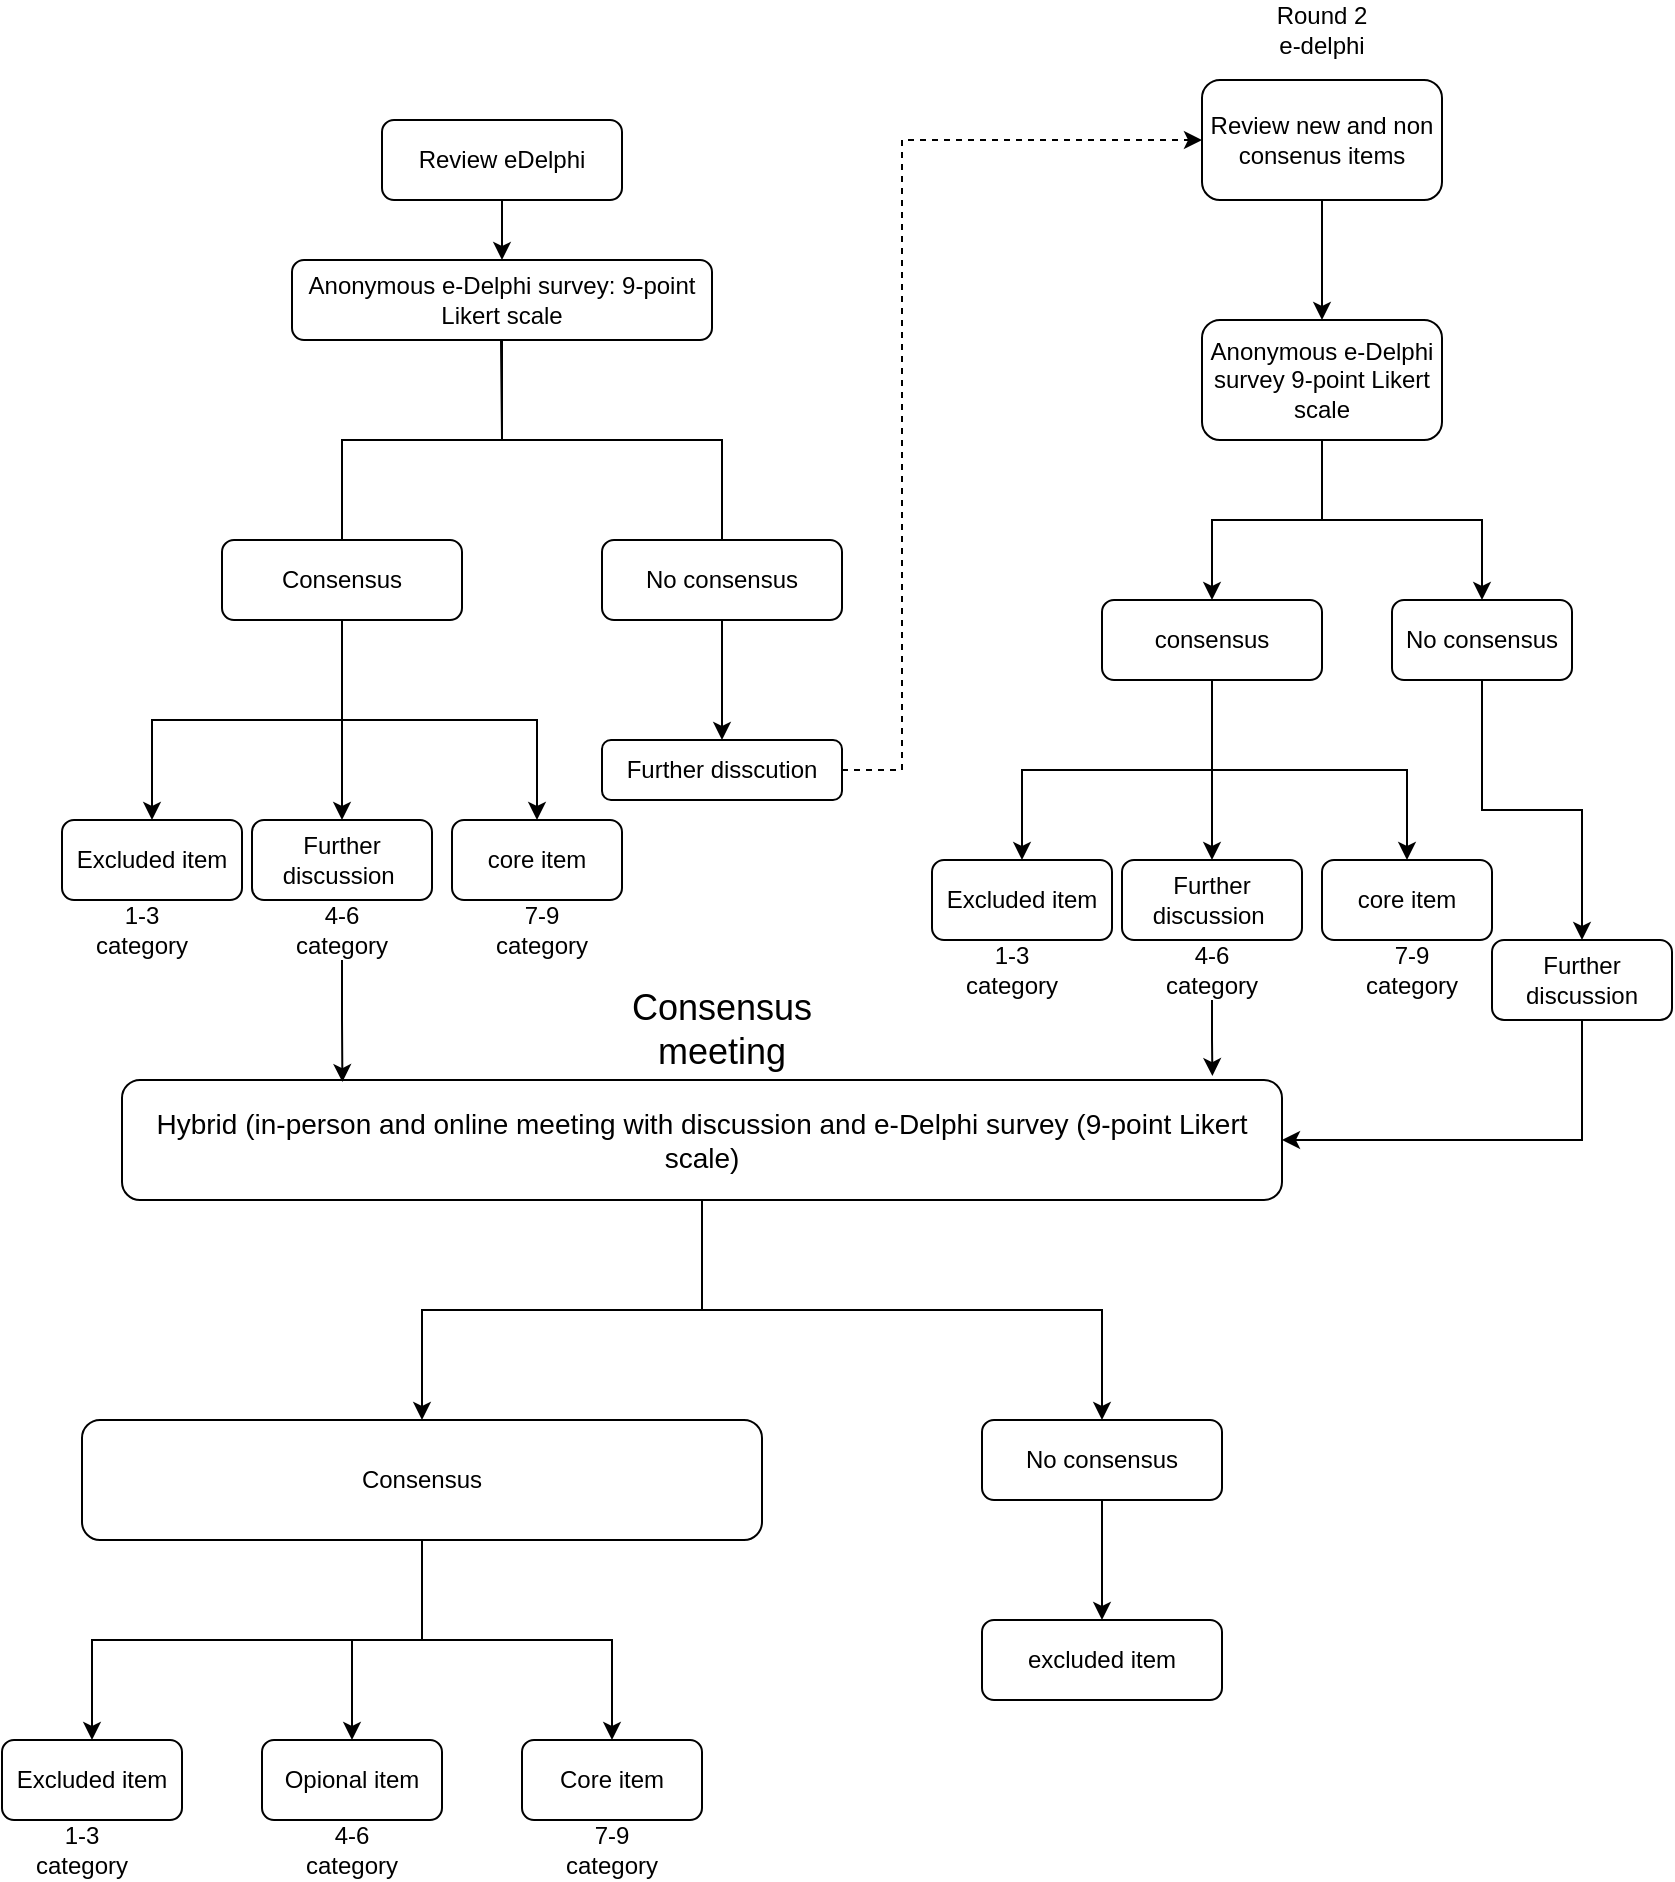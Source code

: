 <mxfile version="22.0.3" type="device">
  <diagram id="C5RBs43oDa-KdzZeNtuy" name="Page-1">
    <mxGraphModel dx="1812" dy="974" grid="1" gridSize="10" guides="1" tooltips="1" connect="1" arrows="1" fold="1" page="1" pageScale="1" pageWidth="850" pageHeight="1100" math="0" shadow="0">
      <root>
        <mxCell id="WIyWlLk6GJQsqaUBKTNV-0" />
        <mxCell id="WIyWlLk6GJQsqaUBKTNV-1" parent="WIyWlLk6GJQsqaUBKTNV-0" />
        <mxCell id="1AGpM3HlhtMT_DyU8kE3-12" style="edgeStyle=orthogonalEdgeStyle;rounded=0;orthogonalLoop=1;jettySize=auto;html=1;entryX=0.5;entryY=0;entryDx=0;entryDy=0;" edge="1" parent="WIyWlLk6GJQsqaUBKTNV-1" source="WIyWlLk6GJQsqaUBKTNV-3" target="0Jxxm2ywJmRgCIR1YkOT-1">
          <mxGeometry relative="1" as="geometry" />
        </mxCell>
        <mxCell id="WIyWlLk6GJQsqaUBKTNV-3" value="Review eDelphi" style="rounded=1;whiteSpace=wrap;html=1;fontSize=12;glass=0;strokeWidth=1;shadow=0;" parent="WIyWlLk6GJQsqaUBKTNV-1" vertex="1">
          <mxGeometry x="160" y="80" width="120" height="40" as="geometry" />
        </mxCell>
        <mxCell id="0Jxxm2ywJmRgCIR1YkOT-1" value="Anonymous e-Delphi survey: 9-point Likert scale" style="rounded=1;whiteSpace=wrap;html=1;fontSize=12;glass=0;strokeWidth=1;shadow=0;" parent="WIyWlLk6GJQsqaUBKTNV-1" vertex="1">
          <mxGeometry x="115" y="150" width="210" height="40" as="geometry" />
        </mxCell>
        <mxCell id="0Jxxm2ywJmRgCIR1YkOT-2" value="" style="endArrow=none;html=1;rounded=0;exitX=0.5;exitY=0;exitDx=0;exitDy=0;" parent="WIyWlLk6GJQsqaUBKTNV-1" edge="1" source="0Jxxm2ywJmRgCIR1YkOT-6">
          <mxGeometry width="50" height="50" relative="1" as="geometry">
            <mxPoint x="50" y="200" as="sourcePoint" />
            <mxPoint x="219.5" y="190" as="targetPoint" />
            <Array as="points">
              <mxPoint x="140" y="240" />
              <mxPoint x="220" y="240" />
            </Array>
          </mxGeometry>
        </mxCell>
        <mxCell id="1AGpM3HlhtMT_DyU8kE3-3" value="" style="edgeStyle=orthogonalEdgeStyle;rounded=0;orthogonalLoop=1;jettySize=auto;html=1;entryX=0.5;entryY=0;entryDx=0;entryDy=0;" edge="1" parent="WIyWlLk6GJQsqaUBKTNV-1" source="0Jxxm2ywJmRgCIR1YkOT-6" target="0Jxxm2ywJmRgCIR1YkOT-14">
          <mxGeometry relative="1" as="geometry">
            <Array as="points">
              <mxPoint x="140" y="380" />
              <mxPoint x="45" y="380" />
            </Array>
          </mxGeometry>
        </mxCell>
        <mxCell id="1AGpM3HlhtMT_DyU8kE3-4" style="edgeStyle=orthogonalEdgeStyle;rounded=0;orthogonalLoop=1;jettySize=auto;html=1;entryX=0.5;entryY=0;entryDx=0;entryDy=0;" edge="1" parent="WIyWlLk6GJQsqaUBKTNV-1" source="0Jxxm2ywJmRgCIR1YkOT-6" target="0Jxxm2ywJmRgCIR1YkOT-17">
          <mxGeometry relative="1" as="geometry" />
        </mxCell>
        <mxCell id="1AGpM3HlhtMT_DyU8kE3-5" style="edgeStyle=orthogonalEdgeStyle;rounded=0;orthogonalLoop=1;jettySize=auto;html=1;exitX=0.5;exitY=1;exitDx=0;exitDy=0;entryX=0.5;entryY=0;entryDx=0;entryDy=0;" edge="1" parent="WIyWlLk6GJQsqaUBKTNV-1" source="0Jxxm2ywJmRgCIR1YkOT-6" target="0Jxxm2ywJmRgCIR1YkOT-20">
          <mxGeometry relative="1" as="geometry" />
        </mxCell>
        <mxCell id="0Jxxm2ywJmRgCIR1YkOT-6" value="Consensus" style="rounded=1;whiteSpace=wrap;html=1;" parent="WIyWlLk6GJQsqaUBKTNV-1" vertex="1">
          <mxGeometry x="80" y="290" width="120" height="40" as="geometry" />
        </mxCell>
        <mxCell id="0Jxxm2ywJmRgCIR1YkOT-51" style="edgeStyle=elbowEdgeStyle;rounded=0;orthogonalLoop=1;jettySize=auto;html=1;dashed=1;entryX=0;entryY=0.5;entryDx=0;entryDy=0;exitX=1;exitY=0.5;exitDx=0;exitDy=0;" parent="WIyWlLk6GJQsqaUBKTNV-1" edge="1" target="0Jxxm2ywJmRgCIR1YkOT-52" source="0Jxxm2ywJmRgCIR1YkOT-89">
          <mxGeometry relative="1" as="geometry">
            <mxPoint x="570" y="90" as="targetPoint" />
            <mxPoint x="390" y="390" as="sourcePoint" />
            <Array as="points">
              <mxPoint x="420" y="240" />
            </Array>
          </mxGeometry>
        </mxCell>
        <mxCell id="0Jxxm2ywJmRgCIR1YkOT-88" style="edgeStyle=orthogonalEdgeStyle;rounded=0;orthogonalLoop=1;jettySize=auto;html=1;entryX=0.5;entryY=0;entryDx=0;entryDy=0;" parent="WIyWlLk6GJQsqaUBKTNV-1" source="0Jxxm2ywJmRgCIR1YkOT-7" edge="1" target="0Jxxm2ywJmRgCIR1YkOT-89">
          <mxGeometry relative="1" as="geometry">
            <mxPoint x="330" y="380" as="targetPoint" />
          </mxGeometry>
        </mxCell>
        <mxCell id="0Jxxm2ywJmRgCIR1YkOT-7" value="No consensus" style="rounded=1;whiteSpace=wrap;html=1;" parent="WIyWlLk6GJQsqaUBKTNV-1" vertex="1">
          <mxGeometry x="270" y="290" width="120" height="40" as="geometry" />
        </mxCell>
        <mxCell id="0Jxxm2ywJmRgCIR1YkOT-14" value="Excluded item" style="rounded=1;whiteSpace=wrap;html=1;fontSize=12;glass=0;strokeWidth=1;shadow=0;" parent="WIyWlLk6GJQsqaUBKTNV-1" vertex="1">
          <mxGeometry y="430" width="90" height="40" as="geometry" />
        </mxCell>
        <mxCell id="0Jxxm2ywJmRgCIR1YkOT-17" value="Further discussion&amp;nbsp;" style="rounded=1;whiteSpace=wrap;html=1;fontSize=12;glass=0;strokeWidth=1;shadow=0;" parent="WIyWlLk6GJQsqaUBKTNV-1" vertex="1">
          <mxGeometry x="95" y="430" width="90" height="40" as="geometry" />
        </mxCell>
        <mxCell id="0Jxxm2ywJmRgCIR1YkOT-18" value="1-3 category" style="text;html=1;strokeColor=none;fillColor=none;align=center;verticalAlign=middle;whiteSpace=wrap;rounded=0;" parent="WIyWlLk6GJQsqaUBKTNV-1" vertex="1">
          <mxGeometry x="10" y="470" width="60" height="30" as="geometry" />
        </mxCell>
        <mxCell id="0Jxxm2ywJmRgCIR1YkOT-19" value="4-6 category" style="text;html=1;strokeColor=none;fillColor=none;align=center;verticalAlign=middle;whiteSpace=wrap;rounded=0;" parent="WIyWlLk6GJQsqaUBKTNV-1" vertex="1">
          <mxGeometry x="110" y="470" width="60" height="30" as="geometry" />
        </mxCell>
        <mxCell id="0Jxxm2ywJmRgCIR1YkOT-20" value="core item" style="rounded=1;whiteSpace=wrap;html=1;fontSize=12;glass=0;strokeWidth=1;shadow=0;" parent="WIyWlLk6GJQsqaUBKTNV-1" vertex="1">
          <mxGeometry x="195" y="430" width="85" height="40" as="geometry" />
        </mxCell>
        <mxCell id="0Jxxm2ywJmRgCIR1YkOT-21" value="7-9 category" style="text;html=1;strokeColor=none;fillColor=none;align=center;verticalAlign=middle;whiteSpace=wrap;rounded=0;" parent="WIyWlLk6GJQsqaUBKTNV-1" vertex="1">
          <mxGeometry x="210" y="470" width="60" height="30" as="geometry" />
        </mxCell>
        <mxCell id="1AGpM3HlhtMT_DyU8kE3-17" style="edgeStyle=orthogonalEdgeStyle;rounded=0;orthogonalLoop=1;jettySize=auto;html=1;entryX=0.5;entryY=0;entryDx=0;entryDy=0;" edge="1" parent="WIyWlLk6GJQsqaUBKTNV-1" source="0Jxxm2ywJmRgCIR1YkOT-24" target="0Jxxm2ywJmRgCIR1YkOT-43">
          <mxGeometry relative="1" as="geometry" />
        </mxCell>
        <mxCell id="1AGpM3HlhtMT_DyU8kE3-18" style="edgeStyle=orthogonalEdgeStyle;rounded=0;orthogonalLoop=1;jettySize=auto;html=1;entryX=0.5;entryY=0;entryDx=0;entryDy=0;" edge="1" parent="WIyWlLk6GJQsqaUBKTNV-1" source="0Jxxm2ywJmRgCIR1YkOT-24" target="0Jxxm2ywJmRgCIR1YkOT-47">
          <mxGeometry relative="1" as="geometry" />
        </mxCell>
        <mxCell id="0Jxxm2ywJmRgCIR1YkOT-24" value="&lt;font style=&quot;font-size: 14px;&quot;&gt;Hybrid (in-person and online meeting with discussion and e-Delphi survey (9-point Likert scale)&lt;/font&gt;" style="rounded=1;whiteSpace=wrap;html=1;" parent="WIyWlLk6GJQsqaUBKTNV-1" vertex="1">
          <mxGeometry x="30" y="560" width="580" height="60" as="geometry" />
        </mxCell>
        <mxCell id="0Jxxm2ywJmRgCIR1YkOT-26" value="&lt;font style=&quot;font-size: 18px;&quot;&gt;Consensus meeting&lt;/font&gt;" style="text;html=1;strokeColor=none;fillColor=none;align=center;verticalAlign=middle;whiteSpace=wrap;rounded=0;" parent="WIyWlLk6GJQsqaUBKTNV-1" vertex="1">
          <mxGeometry x="250" y="520" width="160" height="30" as="geometry" />
        </mxCell>
        <mxCell id="0Jxxm2ywJmRgCIR1YkOT-29" value="Excluded item" style="rounded=1;whiteSpace=wrap;html=1;" parent="WIyWlLk6GJQsqaUBKTNV-1" vertex="1">
          <mxGeometry x="-30" y="890" width="90" height="40" as="geometry" />
        </mxCell>
        <mxCell id="0Jxxm2ywJmRgCIR1YkOT-33" value="Core item" style="rounded=1;whiteSpace=wrap;html=1;" parent="WIyWlLk6GJQsqaUBKTNV-1" vertex="1">
          <mxGeometry x="230" y="890" width="90" height="40" as="geometry" />
        </mxCell>
        <mxCell id="0Jxxm2ywJmRgCIR1YkOT-34" value="Opional item" style="rounded=1;whiteSpace=wrap;html=1;" parent="WIyWlLk6GJQsqaUBKTNV-1" vertex="1">
          <mxGeometry x="100" y="890" width="90" height="40" as="geometry" />
        </mxCell>
        <mxCell id="0Jxxm2ywJmRgCIR1YkOT-37" value="1-3 category" style="text;html=1;strokeColor=none;fillColor=none;align=center;verticalAlign=middle;whiteSpace=wrap;rounded=0;" parent="WIyWlLk6GJQsqaUBKTNV-1" vertex="1">
          <mxGeometry x="-20" y="930" width="60" height="30" as="geometry" />
        </mxCell>
        <mxCell id="0Jxxm2ywJmRgCIR1YkOT-38" value="4-6 category" style="text;html=1;strokeColor=none;fillColor=none;align=center;verticalAlign=middle;whiteSpace=wrap;rounded=0;" parent="WIyWlLk6GJQsqaUBKTNV-1" vertex="1">
          <mxGeometry x="115" y="930" width="60" height="30" as="geometry" />
        </mxCell>
        <mxCell id="0Jxxm2ywJmRgCIR1YkOT-39" value="7-9 category" style="text;html=1;strokeColor=none;fillColor=none;align=center;verticalAlign=middle;whiteSpace=wrap;rounded=0;" parent="WIyWlLk6GJQsqaUBKTNV-1" vertex="1">
          <mxGeometry x="245" y="930" width="60" height="30" as="geometry" />
        </mxCell>
        <mxCell id="1AGpM3HlhtMT_DyU8kE3-20" style="edgeStyle=orthogonalEdgeStyle;rounded=0;orthogonalLoop=1;jettySize=auto;html=1;entryX=0.5;entryY=0;entryDx=0;entryDy=0;" edge="1" parent="WIyWlLk6GJQsqaUBKTNV-1" source="0Jxxm2ywJmRgCIR1YkOT-43" target="0Jxxm2ywJmRgCIR1YkOT-29">
          <mxGeometry relative="1" as="geometry" />
        </mxCell>
        <mxCell id="1AGpM3HlhtMT_DyU8kE3-21" style="edgeStyle=orthogonalEdgeStyle;rounded=0;orthogonalLoop=1;jettySize=auto;html=1;entryX=0.5;entryY=0;entryDx=0;entryDy=0;" edge="1" parent="WIyWlLk6GJQsqaUBKTNV-1" source="0Jxxm2ywJmRgCIR1YkOT-43" target="0Jxxm2ywJmRgCIR1YkOT-34">
          <mxGeometry relative="1" as="geometry" />
        </mxCell>
        <mxCell id="1AGpM3HlhtMT_DyU8kE3-22" style="edgeStyle=orthogonalEdgeStyle;rounded=0;orthogonalLoop=1;jettySize=auto;html=1;entryX=0.5;entryY=0;entryDx=0;entryDy=0;" edge="1" parent="WIyWlLk6GJQsqaUBKTNV-1" source="0Jxxm2ywJmRgCIR1YkOT-43" target="0Jxxm2ywJmRgCIR1YkOT-33">
          <mxGeometry relative="1" as="geometry" />
        </mxCell>
        <mxCell id="0Jxxm2ywJmRgCIR1YkOT-43" value="Consensus" style="rounded=1;whiteSpace=wrap;html=1;" parent="WIyWlLk6GJQsqaUBKTNV-1" vertex="1">
          <mxGeometry x="10" y="730" width="340" height="60" as="geometry" />
        </mxCell>
        <mxCell id="1AGpM3HlhtMT_DyU8kE3-19" style="edgeStyle=orthogonalEdgeStyle;rounded=0;orthogonalLoop=1;jettySize=auto;html=1;entryX=0.5;entryY=0;entryDx=0;entryDy=0;" edge="1" parent="WIyWlLk6GJQsqaUBKTNV-1" source="0Jxxm2ywJmRgCIR1YkOT-47" target="0Jxxm2ywJmRgCIR1YkOT-49">
          <mxGeometry relative="1" as="geometry" />
        </mxCell>
        <mxCell id="0Jxxm2ywJmRgCIR1YkOT-47" value="No consensus" style="rounded=1;whiteSpace=wrap;html=1;" parent="WIyWlLk6GJQsqaUBKTNV-1" vertex="1">
          <mxGeometry x="460" y="730" width="120" height="40" as="geometry" />
        </mxCell>
        <mxCell id="0Jxxm2ywJmRgCIR1YkOT-49" value="excluded item" style="rounded=1;whiteSpace=wrap;html=1;" parent="WIyWlLk6GJQsqaUBKTNV-1" vertex="1">
          <mxGeometry x="460" y="830" width="120" height="40" as="geometry" />
        </mxCell>
        <mxCell id="1AGpM3HlhtMT_DyU8kE3-11" style="edgeStyle=orthogonalEdgeStyle;rounded=0;orthogonalLoop=1;jettySize=auto;html=1;entryX=0.5;entryY=0;entryDx=0;entryDy=0;" edge="1" parent="WIyWlLk6GJQsqaUBKTNV-1" source="0Jxxm2ywJmRgCIR1YkOT-52" target="0Jxxm2ywJmRgCIR1YkOT-57">
          <mxGeometry relative="1" as="geometry" />
        </mxCell>
        <mxCell id="0Jxxm2ywJmRgCIR1YkOT-52" value="Review new and non consenus items" style="rounded=1;whiteSpace=wrap;html=1;" parent="WIyWlLk6GJQsqaUBKTNV-1" vertex="1">
          <mxGeometry x="570" y="60" width="120" height="60" as="geometry" />
        </mxCell>
        <mxCell id="0Jxxm2ywJmRgCIR1YkOT-53" value="Round 2 e-delphi" style="text;html=1;strokeColor=none;fillColor=none;align=center;verticalAlign=middle;whiteSpace=wrap;rounded=0;" parent="WIyWlLk6GJQsqaUBKTNV-1" vertex="1">
          <mxGeometry x="600" y="20" width="60" height="30" as="geometry" />
        </mxCell>
        <mxCell id="1AGpM3HlhtMT_DyU8kE3-9" style="edgeStyle=orthogonalEdgeStyle;rounded=0;orthogonalLoop=1;jettySize=auto;html=1;entryX=0.5;entryY=0;entryDx=0;entryDy=0;" edge="1" parent="WIyWlLk6GJQsqaUBKTNV-1" source="0Jxxm2ywJmRgCIR1YkOT-57" target="0Jxxm2ywJmRgCIR1YkOT-63">
          <mxGeometry relative="1" as="geometry" />
        </mxCell>
        <mxCell id="1AGpM3HlhtMT_DyU8kE3-10" style="edgeStyle=orthogonalEdgeStyle;rounded=0;orthogonalLoop=1;jettySize=auto;html=1;entryX=0.5;entryY=0;entryDx=0;entryDy=0;" edge="1" parent="WIyWlLk6GJQsqaUBKTNV-1" source="0Jxxm2ywJmRgCIR1YkOT-57" target="0Jxxm2ywJmRgCIR1YkOT-64">
          <mxGeometry relative="1" as="geometry" />
        </mxCell>
        <mxCell id="0Jxxm2ywJmRgCIR1YkOT-57" value="Anonymous e-Delphi survey 9-point Likert scale" style="rounded=1;whiteSpace=wrap;html=1;" parent="WIyWlLk6GJQsqaUBKTNV-1" vertex="1">
          <mxGeometry x="570" y="180" width="120" height="60" as="geometry" />
        </mxCell>
        <mxCell id="1AGpM3HlhtMT_DyU8kE3-6" style="edgeStyle=orthogonalEdgeStyle;rounded=0;orthogonalLoop=1;jettySize=auto;html=1;entryX=0.5;entryY=0;entryDx=0;entryDy=0;" edge="1" parent="WIyWlLk6GJQsqaUBKTNV-1" source="0Jxxm2ywJmRgCIR1YkOT-63" target="0Jxxm2ywJmRgCIR1YkOT-77">
          <mxGeometry relative="1" as="geometry" />
        </mxCell>
        <mxCell id="1AGpM3HlhtMT_DyU8kE3-7" style="edgeStyle=orthogonalEdgeStyle;rounded=0;orthogonalLoop=1;jettySize=auto;html=1;entryX=0.5;entryY=0;entryDx=0;entryDy=0;" edge="1" parent="WIyWlLk6GJQsqaUBKTNV-1" source="0Jxxm2ywJmRgCIR1YkOT-63" target="0Jxxm2ywJmRgCIR1YkOT-78">
          <mxGeometry relative="1" as="geometry" />
        </mxCell>
        <mxCell id="1AGpM3HlhtMT_DyU8kE3-8" style="edgeStyle=orthogonalEdgeStyle;rounded=0;orthogonalLoop=1;jettySize=auto;html=1;entryX=0.5;entryY=0;entryDx=0;entryDy=0;" edge="1" parent="WIyWlLk6GJQsqaUBKTNV-1" source="0Jxxm2ywJmRgCIR1YkOT-63" target="0Jxxm2ywJmRgCIR1YkOT-81">
          <mxGeometry relative="1" as="geometry" />
        </mxCell>
        <mxCell id="0Jxxm2ywJmRgCIR1YkOT-63" value="consensus" style="rounded=1;whiteSpace=wrap;html=1;" parent="WIyWlLk6GJQsqaUBKTNV-1" vertex="1">
          <mxGeometry x="520" y="320" width="110" height="40" as="geometry" />
        </mxCell>
        <mxCell id="1AGpM3HlhtMT_DyU8kE3-13" style="edgeStyle=orthogonalEdgeStyle;rounded=0;orthogonalLoop=1;jettySize=auto;html=1;entryX=0.5;entryY=0;entryDx=0;entryDy=0;" edge="1" parent="WIyWlLk6GJQsqaUBKTNV-1" source="0Jxxm2ywJmRgCIR1YkOT-64" target="0Jxxm2ywJmRgCIR1YkOT-86">
          <mxGeometry relative="1" as="geometry" />
        </mxCell>
        <mxCell id="0Jxxm2ywJmRgCIR1YkOT-64" value="No consensus" style="rounded=1;whiteSpace=wrap;html=1;" parent="WIyWlLk6GJQsqaUBKTNV-1" vertex="1">
          <mxGeometry x="665" y="320" width="90" height="40" as="geometry" />
        </mxCell>
        <mxCell id="0Jxxm2ywJmRgCIR1YkOT-77" value="Excluded item" style="rounded=1;whiteSpace=wrap;html=1;fontSize=12;glass=0;strokeWidth=1;shadow=0;" parent="WIyWlLk6GJQsqaUBKTNV-1" vertex="1">
          <mxGeometry x="435" y="450" width="90" height="40" as="geometry" />
        </mxCell>
        <mxCell id="0Jxxm2ywJmRgCIR1YkOT-78" value="Further discussion&amp;nbsp;" style="rounded=1;whiteSpace=wrap;html=1;fontSize=12;glass=0;strokeWidth=1;shadow=0;" parent="WIyWlLk6GJQsqaUBKTNV-1" vertex="1">
          <mxGeometry x="530" y="450" width="90" height="40" as="geometry" />
        </mxCell>
        <mxCell id="0Jxxm2ywJmRgCIR1YkOT-79" value="1-3 category" style="text;html=1;strokeColor=none;fillColor=none;align=center;verticalAlign=middle;whiteSpace=wrap;rounded=0;" parent="WIyWlLk6GJQsqaUBKTNV-1" vertex="1">
          <mxGeometry x="445" y="490" width="60" height="30" as="geometry" />
        </mxCell>
        <mxCell id="0Jxxm2ywJmRgCIR1YkOT-80" value="4-6 category" style="text;html=1;strokeColor=none;fillColor=none;align=center;verticalAlign=middle;whiteSpace=wrap;rounded=0;" parent="WIyWlLk6GJQsqaUBKTNV-1" vertex="1">
          <mxGeometry x="545" y="490" width="60" height="30" as="geometry" />
        </mxCell>
        <mxCell id="0Jxxm2ywJmRgCIR1YkOT-81" value="core item" style="rounded=1;whiteSpace=wrap;html=1;fontSize=12;glass=0;strokeWidth=1;shadow=0;" parent="WIyWlLk6GJQsqaUBKTNV-1" vertex="1">
          <mxGeometry x="630" y="450" width="85" height="40" as="geometry" />
        </mxCell>
        <mxCell id="0Jxxm2ywJmRgCIR1YkOT-82" value="7-9 category" style="text;html=1;strokeColor=none;fillColor=none;align=center;verticalAlign=middle;whiteSpace=wrap;rounded=0;" parent="WIyWlLk6GJQsqaUBKTNV-1" vertex="1">
          <mxGeometry x="645" y="490" width="60" height="30" as="geometry" />
        </mxCell>
        <mxCell id="1AGpM3HlhtMT_DyU8kE3-14" style="edgeStyle=orthogonalEdgeStyle;rounded=0;orthogonalLoop=1;jettySize=auto;html=1;entryX=1;entryY=0.5;entryDx=0;entryDy=0;" edge="1" parent="WIyWlLk6GJQsqaUBKTNV-1" source="0Jxxm2ywJmRgCIR1YkOT-86" target="0Jxxm2ywJmRgCIR1YkOT-24">
          <mxGeometry relative="1" as="geometry">
            <Array as="points">
              <mxPoint x="760" y="590" />
            </Array>
          </mxGeometry>
        </mxCell>
        <mxCell id="0Jxxm2ywJmRgCIR1YkOT-86" value="Further discussion" style="rounded=1;whiteSpace=wrap;html=1;" parent="WIyWlLk6GJQsqaUBKTNV-1" vertex="1">
          <mxGeometry x="715" y="490" width="90" height="40" as="geometry" />
        </mxCell>
        <mxCell id="0Jxxm2ywJmRgCIR1YkOT-89" value="Further disscution" style="rounded=1;whiteSpace=wrap;html=1;" parent="WIyWlLk6GJQsqaUBKTNV-1" vertex="1">
          <mxGeometry x="270" y="390" width="120" height="30" as="geometry" />
        </mxCell>
        <mxCell id="1AGpM3HlhtMT_DyU8kE3-2" value="" style="endArrow=none;html=1;rounded=0;entryX=0.5;entryY=1;entryDx=0;entryDy=0;exitX=0.5;exitY=0;exitDx=0;exitDy=0;" edge="1" parent="WIyWlLk6GJQsqaUBKTNV-1" source="0Jxxm2ywJmRgCIR1YkOT-7" target="0Jxxm2ywJmRgCIR1YkOT-1">
          <mxGeometry width="50" height="50" relative="1" as="geometry">
            <mxPoint x="320" y="210" as="sourcePoint" />
            <mxPoint x="229.5" y="200" as="targetPoint" />
            <Array as="points">
              <mxPoint x="330" y="240" />
              <mxPoint x="220" y="240" />
            </Array>
          </mxGeometry>
        </mxCell>
        <mxCell id="1AGpM3HlhtMT_DyU8kE3-15" style="edgeStyle=orthogonalEdgeStyle;rounded=0;orthogonalLoop=1;jettySize=auto;html=1;entryX=0.94;entryY=-0.033;entryDx=0;entryDy=0;entryPerimeter=0;" edge="1" parent="WIyWlLk6GJQsqaUBKTNV-1" source="0Jxxm2ywJmRgCIR1YkOT-80" target="0Jxxm2ywJmRgCIR1YkOT-24">
          <mxGeometry relative="1" as="geometry" />
        </mxCell>
        <mxCell id="1AGpM3HlhtMT_DyU8kE3-16" style="edgeStyle=orthogonalEdgeStyle;rounded=0;orthogonalLoop=1;jettySize=auto;html=1;entryX=0.19;entryY=0.017;entryDx=0;entryDy=0;entryPerimeter=0;" edge="1" parent="WIyWlLk6GJQsqaUBKTNV-1" source="0Jxxm2ywJmRgCIR1YkOT-19" target="0Jxxm2ywJmRgCIR1YkOT-24">
          <mxGeometry relative="1" as="geometry" />
        </mxCell>
      </root>
    </mxGraphModel>
  </diagram>
</mxfile>
